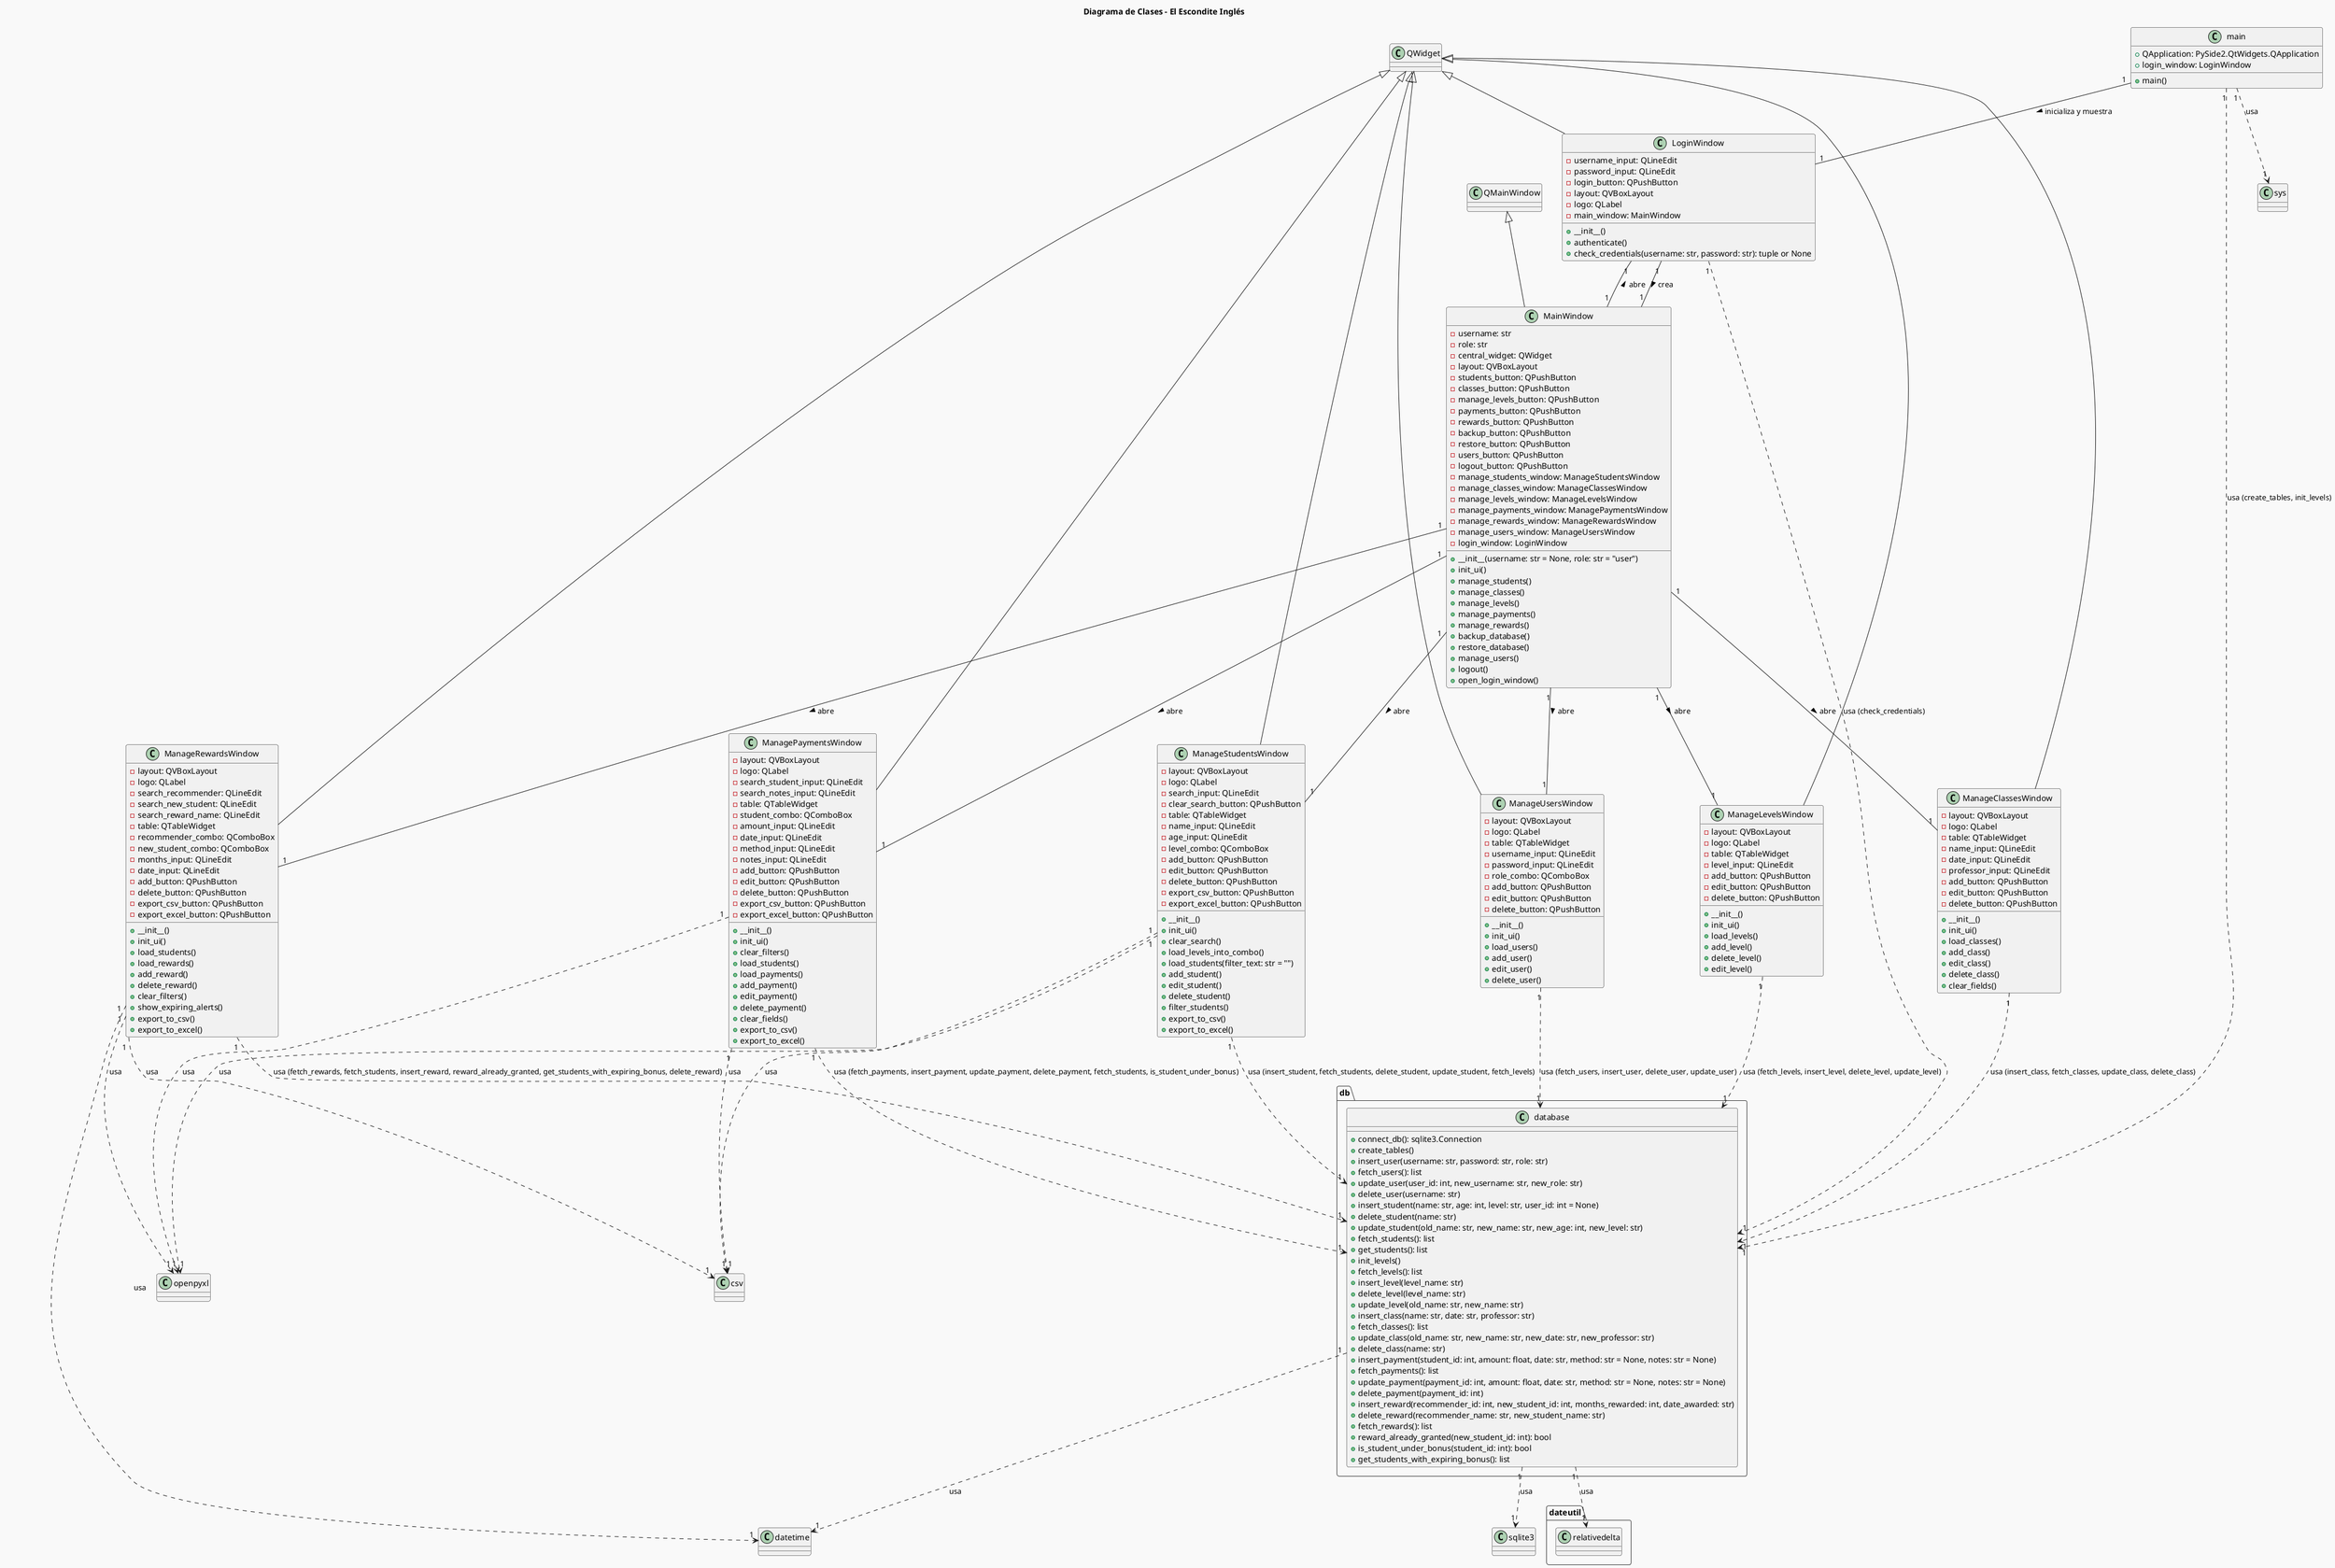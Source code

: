 @startuml
!theme mars

title Diagrama de Clases - El Escondite Inglés

class LoginWindow extends QWidget {
    - username_input: QLineEdit
    - password_input: QLineEdit
    - login_button: QPushButton
    - layout: QVBoxLayout
    - logo: QLabel
    - main_window: MainWindow
    + __init__()
    + authenticate()
    + check_credentials(username: str, password: str): tuple or None
}

class MainWindow extends QMainWindow {
    - username: str
    - role: str
    - central_widget: QWidget
    - layout: QVBoxLayout
    - students_button: QPushButton
    - classes_button: QPushButton
    - manage_levels_button: QPushButton
    - payments_button: QPushButton
    - rewards_button: QPushButton
    - backup_button: QPushButton
    - restore_button: QPushButton
    - users_button: QPushButton
    - logout_button: QPushButton
    - manage_students_window: ManageStudentsWindow
    - manage_classes_window: ManageClassesWindow
    - manage_levels_window: ManageLevelsWindow
    - manage_payments_window: ManagePaymentsWindow
    - manage_rewards_window: ManageRewardsWindow
    - manage_users_window: ManageUsersWindow
    - login_window: LoginWindow
    + __init__(username: str = None, role: str = "user")
    + init_ui()
    + manage_students()
    + manage_classes()
    + manage_levels()
    + manage_payments()
    + manage_rewards()
    + backup_database()
    + restore_database()
    + manage_users()
    + logout()
    + open_login_window()
}

class ManageClassesWindow extends QWidget {
    - layout: QVBoxLayout
    - logo: QLabel
    - table: QTableWidget
    - name_input: QLineEdit
    - date_input: QLineEdit
    - professor_input: QLineEdit
    - add_button: QPushButton
    - edit_button: QPushButton
    - delete_button: QPushButton
    + __init__()
    + init_ui()
    + load_classes()
    + add_class()
    + edit_class()
    + delete_class()
    + clear_fields()
}

class ManageLevelsWindow extends QWidget {
    - layout: QVBoxLayout
    - logo: QLabel
    - table: QTableWidget
    - level_input: QLineEdit
    - add_button: QPushButton
    - edit_button: QPushButton
    - delete_button: QPushButton
    + __init__()
    + init_ui()
    + load_levels()
    + add_level()
    + delete_level()
    + edit_level()
}

class ManagePaymentsWindow extends QWidget {
    - layout: QVBoxLayout
    - logo: QLabel
    - search_student_input: QLineEdit
    - search_notes_input: QLineEdit
    - table: QTableWidget
    - student_combo: QComboBox
    - amount_input: QLineEdit
    - date_input: QLineEdit
    - method_input: QLineEdit
    - notes_input: QLineEdit
    - add_button: QPushButton
    - edit_button: QPushButton
    - delete_button: QPushButton
    - export_csv_button: QPushButton
    - export_excel_button: QPushButton
    + __init__()
    + init_ui()
    + clear_filters()
    + load_students()
    + load_payments()
    + add_payment()
    + edit_payment()
    + delete_payment()
    + clear_fields()
    + export_to_csv()
    + export_to_excel()
}

class ManageRewardsWindow extends QWidget {
    - layout: QVBoxLayout
    - logo: QLabel
    - search_recommender: QLineEdit
    - search_new_student: QLineEdit
    - search_reward_name: QLineEdit
    - table: QTableWidget
    - recommender_combo: QComboBox
    - new_student_combo: QComboBox
    - months_input: QLineEdit
    - date_input: QLineEdit
    - add_button: QPushButton
    - delete_button: QPushButton
    - export_csv_button: QPushButton
    - export_excel_button: QPushButton
    + __init__()
    + init_ui()
    + load_students()
    + load_rewards()
    + add_reward()
    + delete_reward()
    + clear_filters()
    + show_expiring_alerts()
    + export_to_csv()
    + export_to_excel()
}

class ManageStudentsWindow extends QWidget {
    - layout: QVBoxLayout
    - logo: QLabel
    - search_input: QLineEdit
    - clear_search_button: QPushButton
    - table: QTableWidget
    - name_input: QLineEdit
    - age_input: QLineEdit
    - level_combo: QComboBox
    - add_button: QPushButton
    - edit_button: QPushButton
    - delete_button: QPushButton
    - export_csv_button: QPushButton
    - export_excel_button: QPushButton
    + __init__()
    + init_ui()
    + clear_search()
    + load_levels_into_combo()
    + load_students(filter_text: str = "")
    + add_student()
    + edit_student()
    + delete_student()
    + filter_students()
    + export_to_csv()
    + export_to_excel()
}

class ManageUsersWindow extends QWidget {
    - layout: QVBoxLayout
    - logo: QLabel
    - table: QTableWidget
    - username_input: QLineEdit
    - password_input: QLineEdit
    - role_combo: QComboBox
    - add_button: QPushButton
    - edit_button: QPushButton
    - delete_button: QPushButton
    + __init__()
    + init_ui()
    + load_users()
    + add_user()
    + edit_user()
    + delete_user()
}

package "db" {
    class database {
        + connect_db(): sqlite3.Connection
        + create_tables()
        + insert_user(username: str, password: str, role: str)
        + fetch_users(): list
        + update_user(user_id: int, new_username: str, new_role: str)
        + delete_user(username: str)
        + insert_student(name: str, age: int, level: str, user_id: int = None)
        + delete_student(name: str)
        + update_student(old_name: str, new_name: str, new_age: int, new_level: str)
        + fetch_students(): list
        + get_students(): list
        + init_levels()
        + fetch_levels(): list
        + insert_level(level_name: str)
        + delete_level(level_name: str)
        + update_level(old_name: str, new_name: str)
        + insert_class(name: str, date: str, professor: str)
        + fetch_classes(): list
        + update_class(old_name: str, new_name: str, new_date: str, new_professor: str)
        + delete_class(name: str)
        + insert_payment(student_id: int, amount: float, date: str, method: str = None, notes: str = None)
        + fetch_payments(): list
        + update_payment(payment_id: int, amount: float, date: str, method: str = None, notes: str = None)
        + delete_payment(payment_id: int)
        + insert_reward(recommender_id: int, new_student_id: int, months_rewarded: int, date_awarded: str)
        + delete_reward(recommender_name: str, new_student_name: str)
        + fetch_rewards(): list
        + reward_already_granted(new_student_id: int): bool
        + is_student_under_bonus(student_id: int): bool
        + get_students_with_expiring_bonus(): list
    }
}

class main {
    + QApplication: PySide2.QtWidgets.QApplication
    + login_window: LoginWindow
    + main()
}

' Relaciones de Creación / Apertura de Ventanas
LoginWindow "1" -- "1" MainWindow : crea >
MainWindow "1" -- "1" LoginWindow : abre >
MainWindow "1" -- "1" ManageStudentsWindow : abre >
MainWindow "1" -- "1" ManageClassesWindow : abre >
MainWindow "1" -- "1" ManageLevelsWindow : abre >
MainWindow "1" -- "1" ManagePaymentsWindow : abre >
MainWindow "1" -- "1" ManageRewardsWindow : abre >
MainWindow "1" -- "1" ManageUsersWindow : abre >

' Relación del punto de entrada (main)
main "1" -- "1" LoginWindow : inicializa y muestra >

' Dependencias de clases de UI con la base de datos
ManageClassesWindow "1" ..> "1" database : usa (insert_class, fetch_classes, update_class, delete_class)
ManageLevelsWindow "1" ..> "1" database : usa (fetch_levels, insert_level, delete_level, update_level)
ManagePaymentsWindow "1" ..> "1" database : usa (fetch_payments, insert_payment, update_payment, delete_payment, fetch_students, is_student_under_bonus)
ManageRewardsWindow "1" ..> "1" database : usa (fetch_rewards, fetch_students, insert_reward, reward_already_granted, get_students_with_expiring_bonus, delete_reward)
ManageStudentsWindow "1" ..> "1" database : usa (insert_student, fetch_students, delete_student, update_student, fetch_levels)
ManageUsersWindow "1" ..> "1" database : usa (fetch_users, insert_user, delete_user, update_user)
LoginWindow "1" ..> "1" database : usa (check_credentials)

' Dependencias del main con la base de datos
main "1" ..> "1" database : usa (create_tables, init_levels)

' Dependencias con librerías externas (solo las principales mencionadas en imports)
ManagePaymentsWindow "1" ..> "1" csv : usa
ManagePaymentsWindow "1" ..> "1" openpyxl : usa
ManageRewardsWindow "1" ..> "1" csv : usa
ManageRewardsWindow "1" ..> "1" openpyxl : usa
ManageRewardsWindow "1" ..> "1" datetime : usa
ManageStudentsWindow "1" ..> "1" csv : usa
ManageStudentsWindow "1" ..> "1" openpyxl : usa
database "1" ..> "1" sqlite3 : usa
database "1" ..> "1" datetime : usa
database "1" ..> "1" dateutil.relativedelta : usa
main "1" ..> "1" sys : usa

@enduml